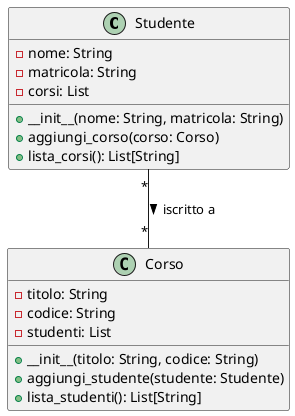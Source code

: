 @startuml cleme14

class Studente {
  - nome: String
  - matricola: String
  - corsi: List
  + __init__(nome: String, matricola: String)
  + aggiungi_corso(corso: Corso)
  + lista_corsi(): List[String]
}

class Corso {
  - titolo: String
  - codice: String
  - studenti: List
  + __init__(titolo: String, codice: String)
  + aggiungi_studente(studente: Studente)
  + lista_studenti(): List[String]
}

Studente "*" -- "*" Corso : iscritto a >

@enduml